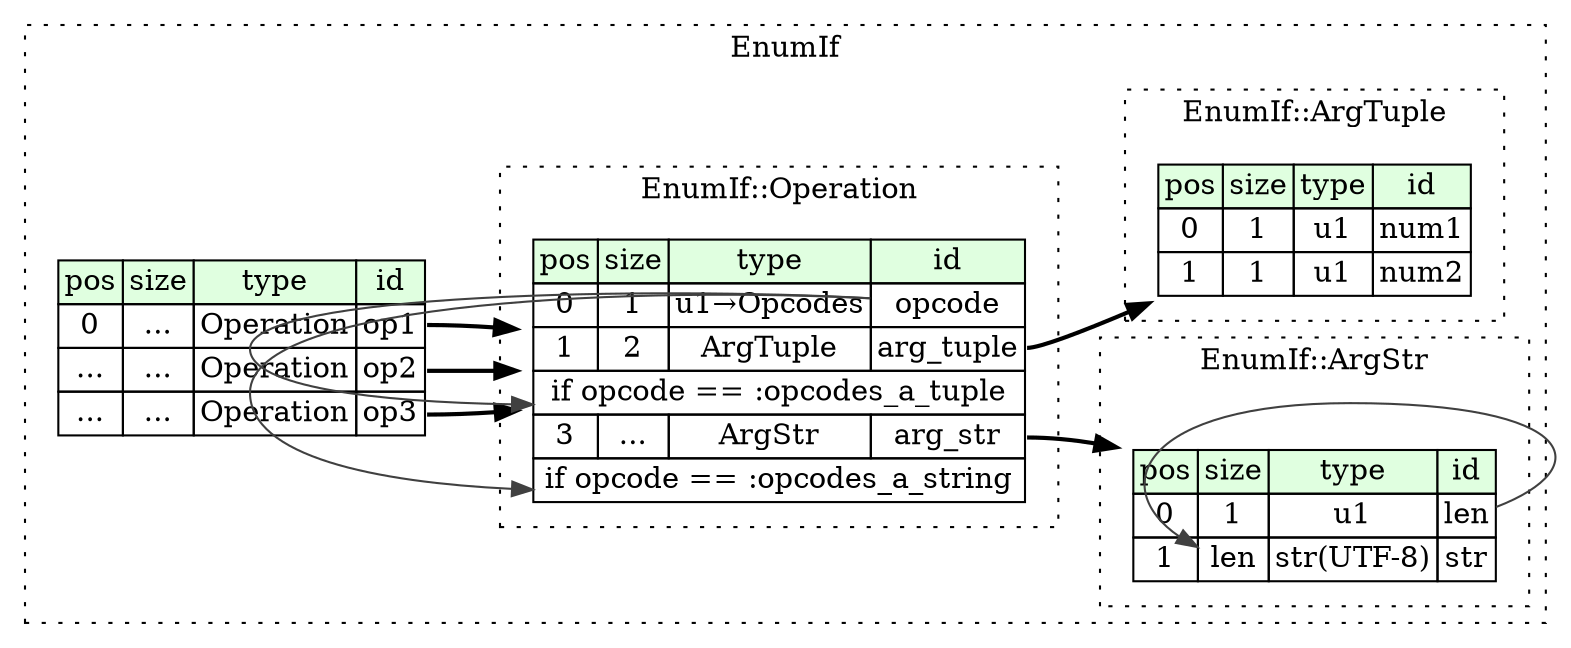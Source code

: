 digraph {
	rankdir=LR;
	node [shape=plaintext];
	subgraph cluster__enum_if {
		label="EnumIf";
		graph[style=dotted];

		enum_if__seq [label=<<TABLE BORDER="0" CELLBORDER="1" CELLSPACING="0">
			<TR><TD BGCOLOR="#E0FFE0">pos</TD><TD BGCOLOR="#E0FFE0">size</TD><TD BGCOLOR="#E0FFE0">type</TD><TD BGCOLOR="#E0FFE0">id</TD></TR>
			<TR><TD PORT="op1_pos">0</TD><TD PORT="op1_size">...</TD><TD>Operation</TD><TD PORT="op1_type">op1</TD></TR>
			<TR><TD PORT="op2_pos">...</TD><TD PORT="op2_size">...</TD><TD>Operation</TD><TD PORT="op2_type">op2</TD></TR>
			<TR><TD PORT="op3_pos">...</TD><TD PORT="op3_size">...</TD><TD>Operation</TD><TD PORT="op3_type">op3</TD></TR>
		</TABLE>>];
		subgraph cluster__arg_str {
			label="EnumIf::ArgStr";
			graph[style=dotted];

			arg_str__seq [label=<<TABLE BORDER="0" CELLBORDER="1" CELLSPACING="0">
				<TR><TD BGCOLOR="#E0FFE0">pos</TD><TD BGCOLOR="#E0FFE0">size</TD><TD BGCOLOR="#E0FFE0">type</TD><TD BGCOLOR="#E0FFE0">id</TD></TR>
				<TR><TD PORT="len_pos">0</TD><TD PORT="len_size">1</TD><TD>u1</TD><TD PORT="len_type">len</TD></TR>
				<TR><TD PORT="str_pos">1</TD><TD PORT="str_size">len</TD><TD>str(UTF-8)</TD><TD PORT="str_type">str</TD></TR>
			</TABLE>>];
		}
		subgraph cluster__arg_tuple {
			label="EnumIf::ArgTuple";
			graph[style=dotted];

			arg_tuple__seq [label=<<TABLE BORDER="0" CELLBORDER="1" CELLSPACING="0">
				<TR><TD BGCOLOR="#E0FFE0">pos</TD><TD BGCOLOR="#E0FFE0">size</TD><TD BGCOLOR="#E0FFE0">type</TD><TD BGCOLOR="#E0FFE0">id</TD></TR>
				<TR><TD PORT="num1_pos">0</TD><TD PORT="num1_size">1</TD><TD>u1</TD><TD PORT="num1_type">num1</TD></TR>
				<TR><TD PORT="num2_pos">1</TD><TD PORT="num2_size">1</TD><TD>u1</TD><TD PORT="num2_type">num2</TD></TR>
			</TABLE>>];
		}
		subgraph cluster__operation {
			label="EnumIf::Operation";
			graph[style=dotted];

			operation__seq [label=<<TABLE BORDER="0" CELLBORDER="1" CELLSPACING="0">
				<TR><TD BGCOLOR="#E0FFE0">pos</TD><TD BGCOLOR="#E0FFE0">size</TD><TD BGCOLOR="#E0FFE0">type</TD><TD BGCOLOR="#E0FFE0">id</TD></TR>
				<TR><TD PORT="opcode_pos">0</TD><TD PORT="opcode_size">1</TD><TD>u1→Opcodes</TD><TD PORT="opcode_type">opcode</TD></TR>
				<TR><TD PORT="arg_tuple_pos">1</TD><TD PORT="arg_tuple_size">2</TD><TD>ArgTuple</TD><TD PORT="arg_tuple_type">arg_tuple</TD></TR>
				<TR><TD COLSPAN="4" PORT="arg_tuple__if">if opcode == :opcodes_a_tuple</TD></TR>
				<TR><TD PORT="arg_str_pos">3</TD><TD PORT="arg_str_size">...</TD><TD>ArgStr</TD><TD PORT="arg_str_type">arg_str</TD></TR>
				<TR><TD COLSPAN="4" PORT="arg_str__if">if opcode == :opcodes_a_string</TD></TR>
			</TABLE>>];
		}
	}
	enum_if__seq:op1_type -> operation__seq [style=bold];
	enum_if__seq:op2_type -> operation__seq [style=bold];
	enum_if__seq:op3_type -> operation__seq [style=bold];
	arg_str__seq:len_type -> arg_str__seq:str_size [color="#404040"];
	operation__seq:arg_tuple_type -> arg_tuple__seq [style=bold];
	operation__seq:opcode_type -> operation__seq:arg_tuple__if [color="#404040"];
	operation__seq:arg_str_type -> arg_str__seq [style=bold];
	operation__seq:opcode_type -> operation__seq:arg_str__if [color="#404040"];
}
